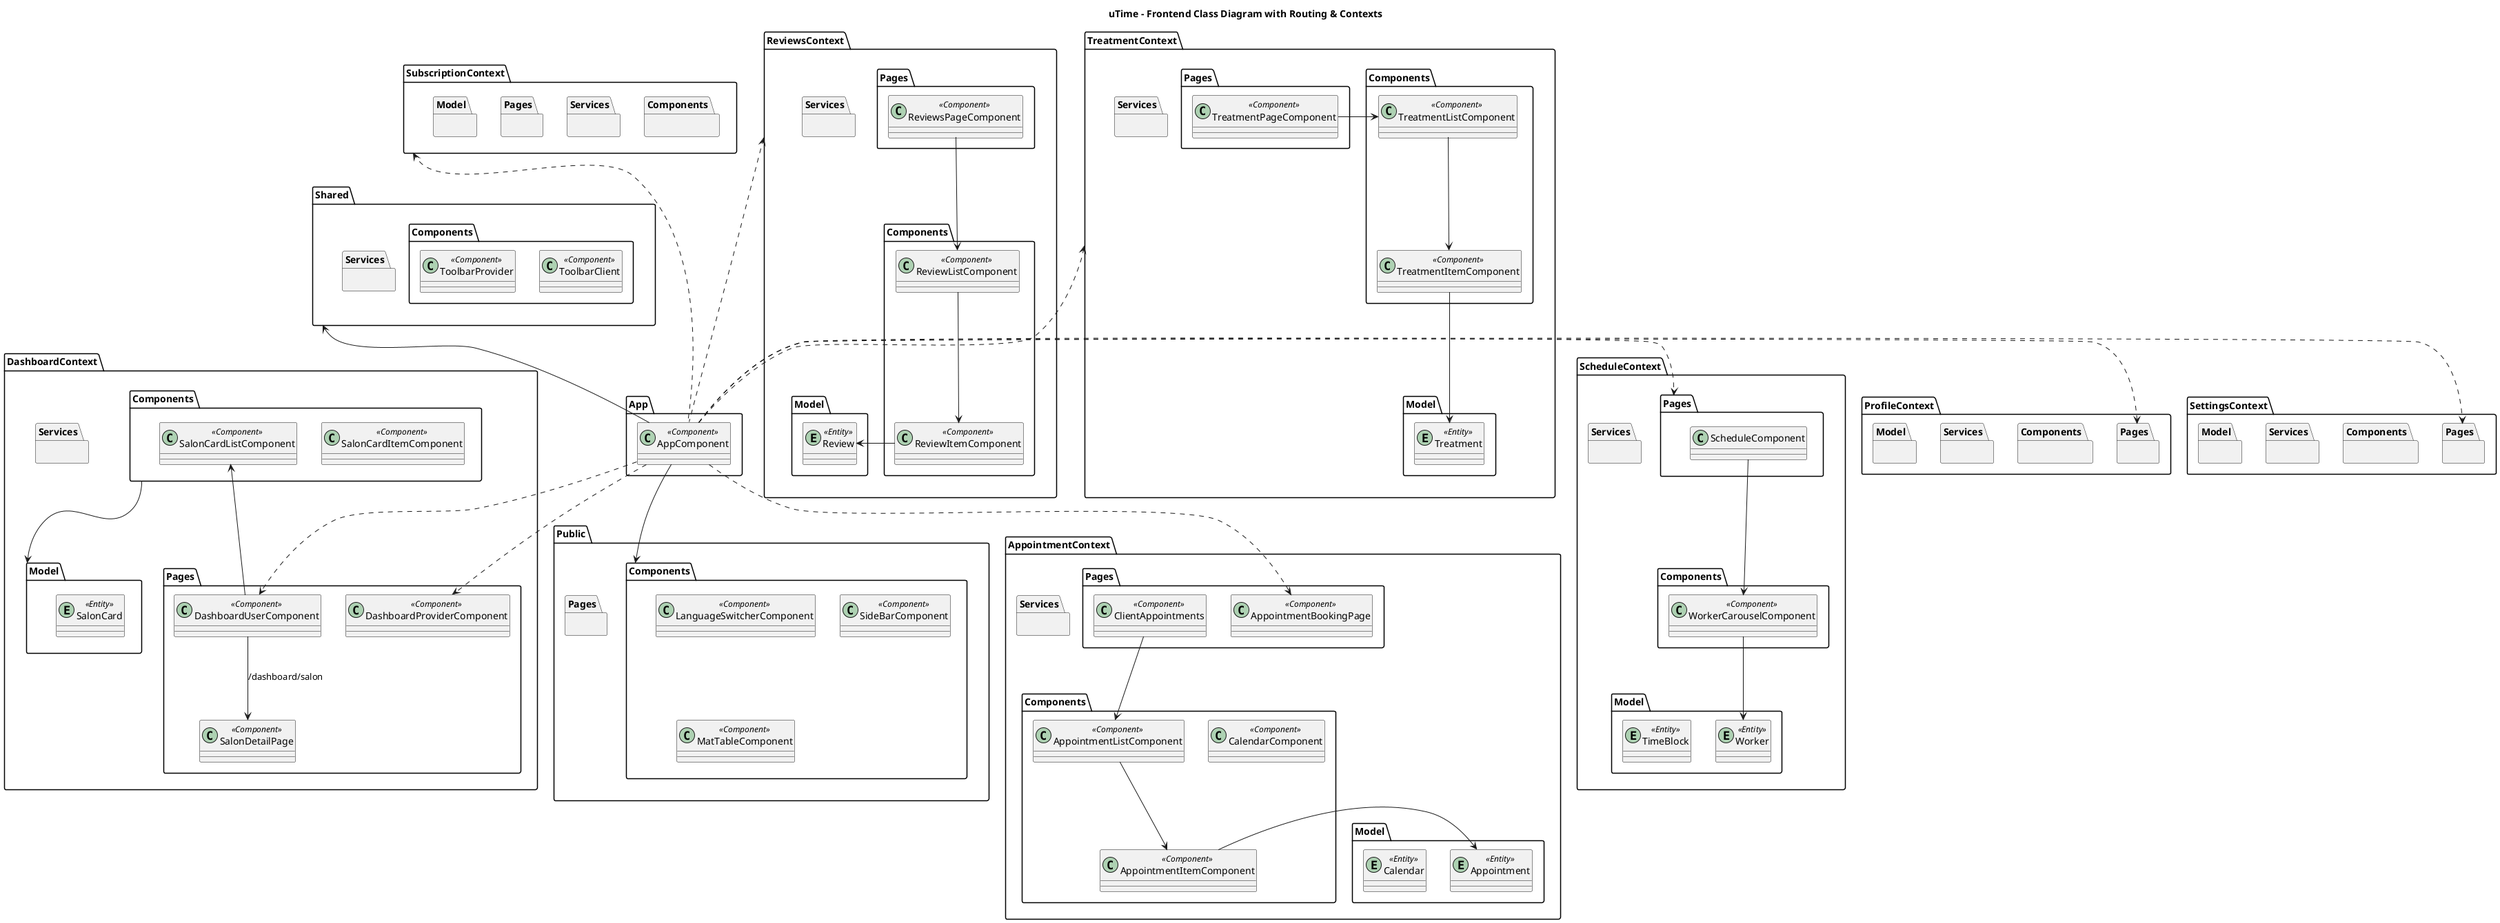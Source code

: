 @startuml
title uTime - Frontend Class Diagram with Routing & Contexts

' === Shared ===
package Shared {
  package Components {
    class ToolbarClient <<Component>>{
    }
    class ToolbarProvider <<Component>>

  }
  package Services { }
}

' === Application Shell ===
package App {
  class AppComponent <<Component>> { }
}

' === Public Pages ===
package Public {
  package Components {
    class LanguageSwitcherComponent <<Component>> {}
    class SideBarComponent <<Component>> {}
    class MatTableComponent <<Component>> {}
  }
  package Pages { }
}

' === Dashboard Context ===
package DashboardContext {
  package Components {
    class SalonCardItemComponent <<Component>> {}
    class SalonCardListComponent <<Component>> {}
  }
  package Services { }
  package Pages {
    class DashboardUserComponent <<Component>> { }
    class DashboardProviderComponent <<Component>> { }
    class SalonDetailPage <<Component>> { }
  }
  package Model {
    entity SalonCard <<Entity>>{
    }
  }
  SalonCardListComponent <-- DashboardUserComponent
  Components --> Model
}

' === Appointment Context ===
package AppointmentContext {
  package Components {
    class CalendarComponent <<Component>> {}
    class AppointmentItemComponent <<Component>> {}
    class AppointmentListComponent <<Component>> {}
  }
  package Model {
    entity Calendar <<Entity>>{}
    entity Appointment <<Entity>>{}
  }
  package Services { }
  package Pages {
    class AppointmentBookingPage <<Component>> {}
    'Trae worker y timeblock?

    class ClientAppointments <<Component>> {}
  }
  ClientAppointments --> AppointmentListComponent
  AppointmentListComponent --> AppointmentItemComponent
  AppointmentItemComponent -> Appointment
}


' === Profile Context ===
package ProfileContext{
  package Components { }
  package Services { }
  package Pages {}
  package Model {}
}

' === Schedule Context ===
package ScheduleContext {
  package Components {
    'CalendarComponent?
    'TimeBlockComponent?
    class WorkerCarouselComponent <<Component>> {}
  }
  package Services {}

  package Pages {
    class ScheduleComponent {}
  }
  package Model {
    entity Worker <<Entity>> {}
    entity TimeBlock <<Entity>> {}
  }
  WorkerCarouselComponent --> Worker
  ScheduleComponent --> WorkerCarouselComponent

}

' === Settings Context ===
package SettingsContext {
  package Components { }
  package Services { }
  package Pages {}
  package Model {}
}

' === Reviews Context ===
package ReviewsContext{
  package Components {
    class ReviewItemComponent <<Component>> {}
    class ReviewListComponent <<Component>> {}
  }
  package Services { }
  package Pages {
    class ReviewsPageComponent <<Component>> {}
  }
  package Model {
    entity Review <<Entity>> {}
  }

  ReviewsPageComponent --> ReviewListComponent
  ReviewListComponent --> ReviewItemComponent
  ReviewItemComponent -> Review
}

' === Treatment Context ===
package TreatmentContext{
  package Components {
    class TreatmentListComponent <<Component>> {}
    class TreatmentItemComponent <<Component>> {}
  }
  package Services { }
  package Pages {
    class TreatmentPageComponent <<Component>> {}
  }
  package Model {
    entity Treatment <<Entity>> {}
  }

  TreatmentPageComponent -> TreatmentListComponent
  TreatmentListComponent --> TreatmentItemComponent
  TreatmentItemComponent --> Treatment
}

' === Subscription Context ===
package SubscriptionContext{
  package Components { }
  package Services { }
  package Pages {}
  package Model {}
}

' === Routing ===
AppComponent ..> DashboardUserComponent
AppComponent ..> DashboardProviderComponent
AppComponent ..> AppointmentBookingPage
AppComponent .> ScheduleContext.Pages
ReviewsContext <... AppComponent
TreatmentContext <... AppComponent
Shared <-- AppComponent
SubscriptionContext <... AppComponent
AppComponent .> ProfileContext.Pages
AppComponent .> SettingsContext.Pages
AppComponent --> Public.Components
DashboardUserComponent --> SalonDetailPage                : "/dashboard/salon"

@enduml

'cosas que no se donde van:
'-salon
'-workers
'-services (corte de pelo, tintado, ese tipo de cosas)
'
'
'